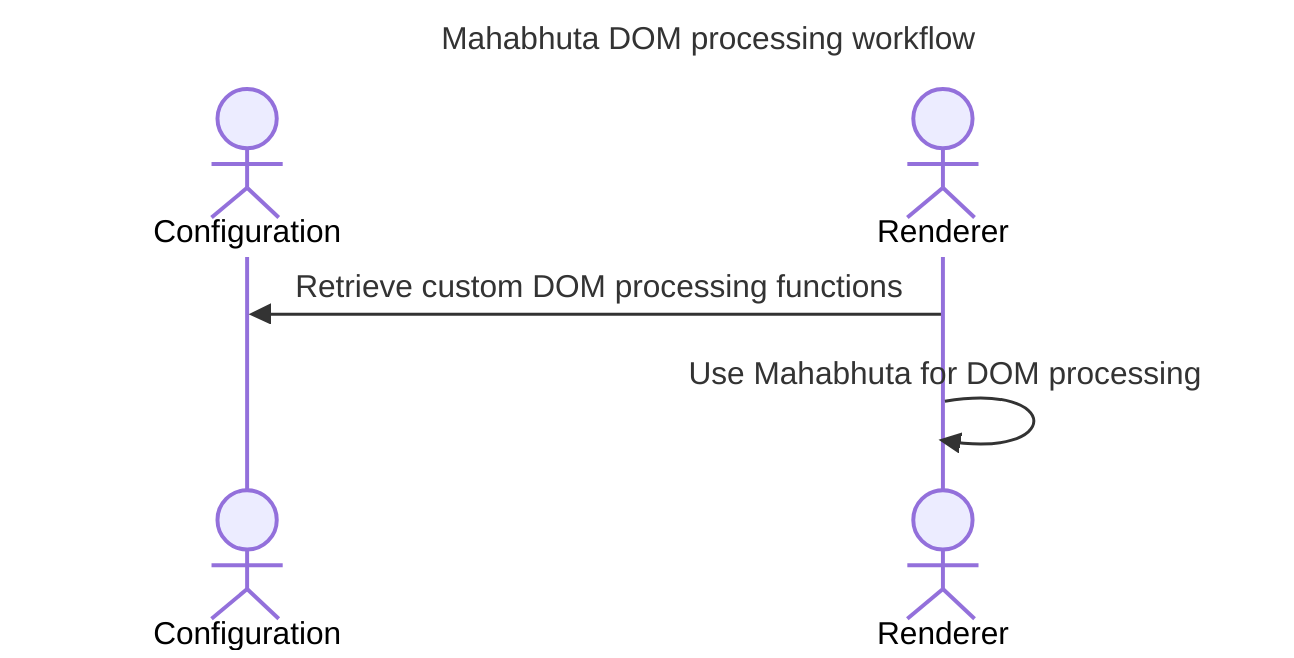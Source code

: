 sequenceDiagram
title Mahabhuta DOM processing workflow
actor Configuration
actor Renderer

    Renderer->>Configuration: Retrieve custom DOM processing functions
    Renderer->>Renderer: Use Mahabhuta for DOM processing